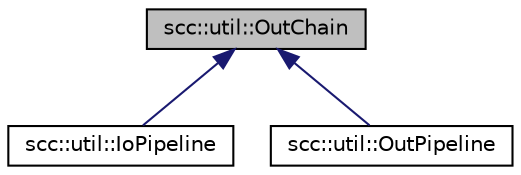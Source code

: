 digraph "scc::util::OutChain"
{
 // LATEX_PDF_SIZE
  edge [fontname="Helvetica",fontsize="10",labelfontname="Helvetica",labelfontsize="10"];
  node [fontname="Helvetica",fontsize="10",shape=record];
  Node1 [label="scc::util::OutChain",height=0.2,width=0.4,color="black", fillcolor="grey75", style="filled", fontcolor="black",tooltip="Chain of writers base class."];
  Node1 -> Node2 [dir="back",color="midnightblue",fontsize="10",style="solid",fontname="Helvetica"];
  Node2 [label="scc::util::IoPipeline",height=0.2,width=0.4,color="black", fillcolor="white", style="filled",URL="$d1/db8/structscc_1_1util_1_1IoPipeline.html",tooltip="Input/output stream with pipeline of readers and writers."];
  Node1 -> Node3 [dir="back",color="midnightblue",fontsize="10",style="solid",fontname="Helvetica"];
  Node3 [label="scc::util::OutPipeline",height=0.2,width=0.4,color="black", fillcolor="white", style="filled",URL="$df/df0/structscc_1_1util_1_1OutPipeline.html",tooltip="Output stream pipeline of writers."];
}
